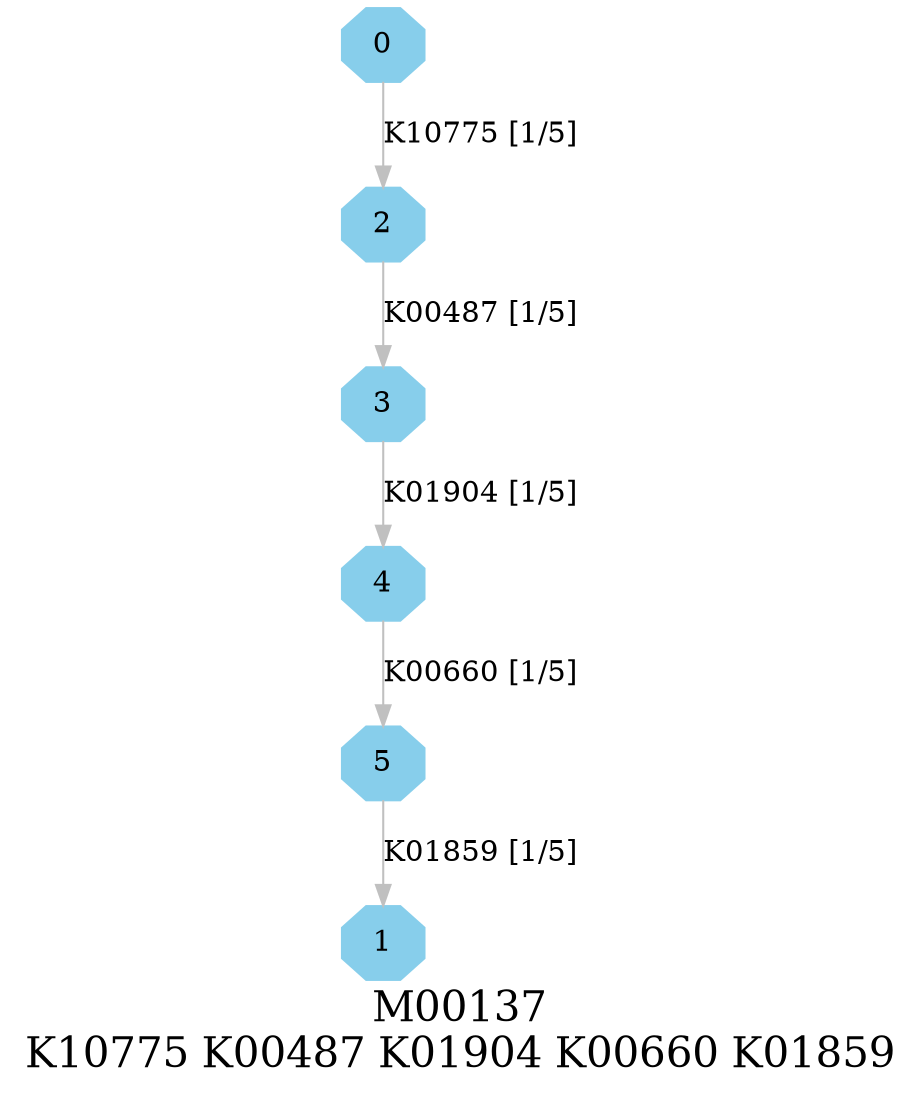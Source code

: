 digraph G {
graph [label="M00137
K10775 K00487 K01904 K00660 K01859",fontsize=20];
node [shape=box,style=filled];
edge [len=3,color=grey];
{node [width=.3,height=.3,shape=octagon,style=filled,color=skyblue] 0 1 2 3 4 5 }
0 -> 2 [label="K10775 [1/5]"];
2 -> 3 [label="K00487 [1/5]"];
3 -> 4 [label="K01904 [1/5]"];
4 -> 5 [label="K00660 [1/5]"];
5 -> 1 [label="K01859 [1/5]"];
}